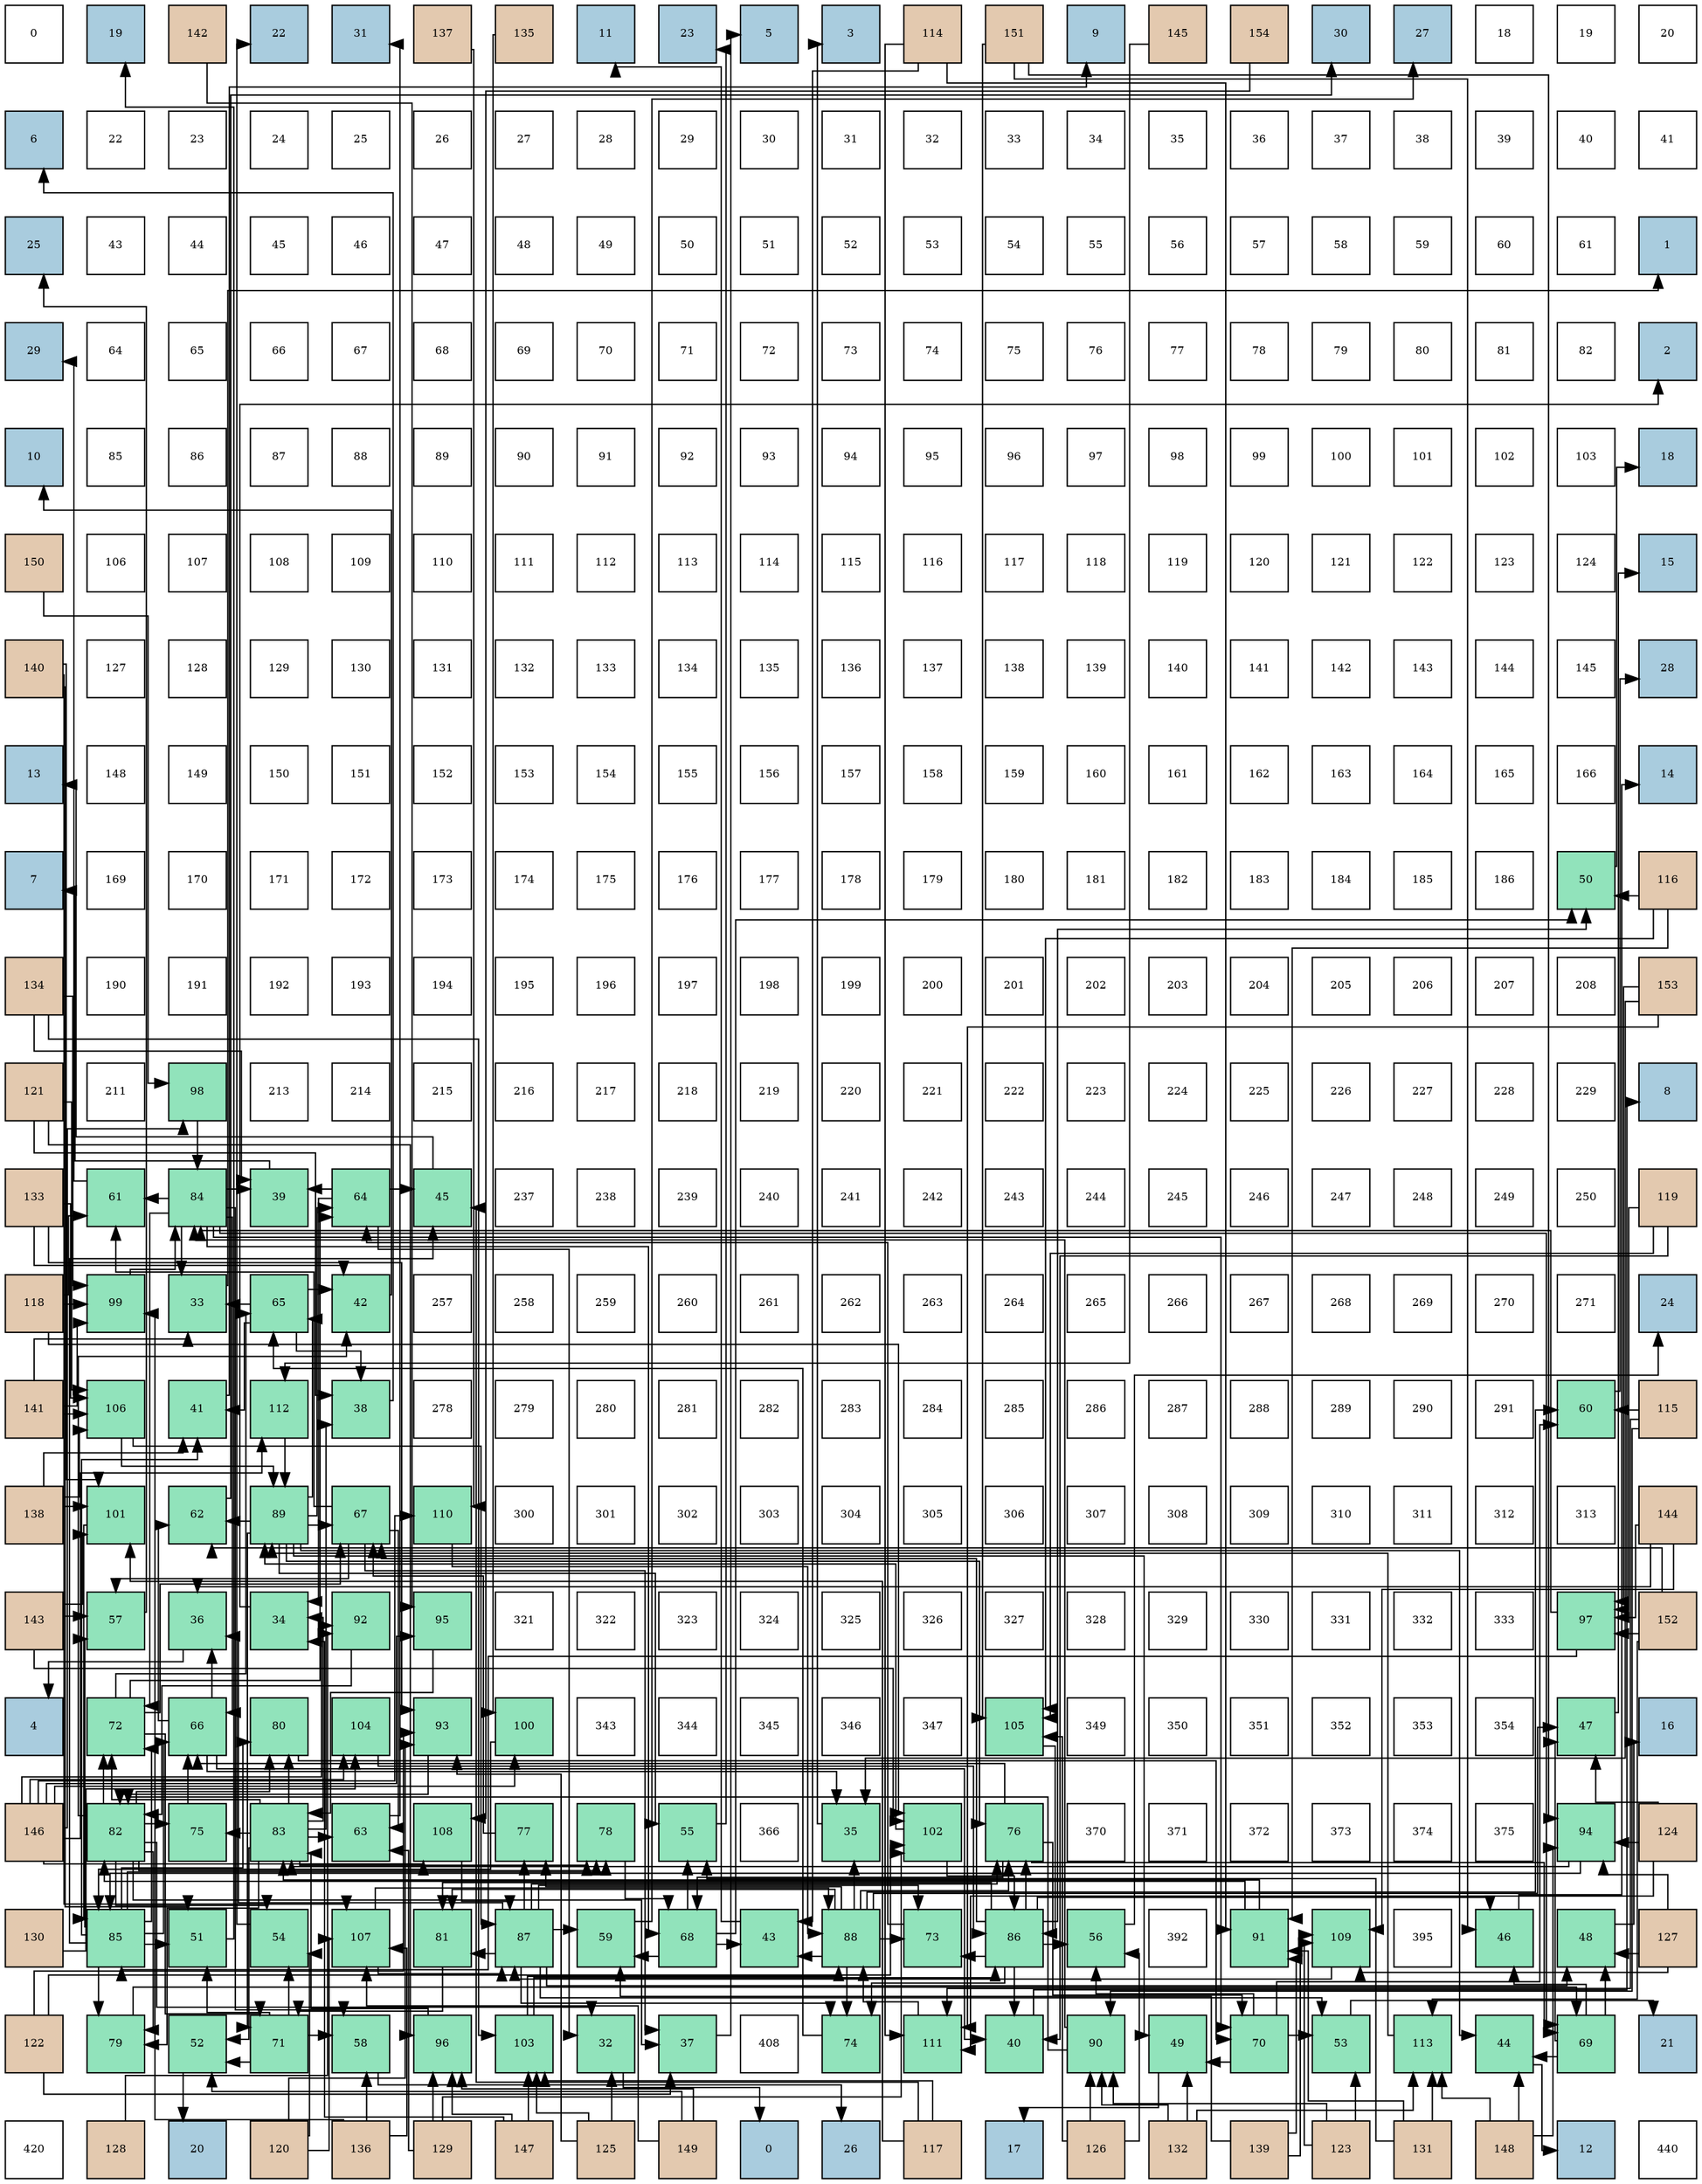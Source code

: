 digraph layout{
 rankdir=TB;
 splines=ortho;
 node [style=filled shape=square fixedsize=true width=0.6];
0[label="0", fontsize=8, fillcolor="#ffffff"];
1[label="19", fontsize=8, fillcolor="#a9ccde"];
2[label="142", fontsize=8, fillcolor="#e3c9af"];
3[label="22", fontsize=8, fillcolor="#a9ccde"];
4[label="31", fontsize=8, fillcolor="#a9ccde"];
5[label="137", fontsize=8, fillcolor="#e3c9af"];
6[label="135", fontsize=8, fillcolor="#e3c9af"];
7[label="11", fontsize=8, fillcolor="#a9ccde"];
8[label="23", fontsize=8, fillcolor="#a9ccde"];
9[label="5", fontsize=8, fillcolor="#a9ccde"];
10[label="3", fontsize=8, fillcolor="#a9ccde"];
11[label="114", fontsize=8, fillcolor="#e3c9af"];
12[label="151", fontsize=8, fillcolor="#e3c9af"];
13[label="9", fontsize=8, fillcolor="#a9ccde"];
14[label="145", fontsize=8, fillcolor="#e3c9af"];
15[label="154", fontsize=8, fillcolor="#e3c9af"];
16[label="30", fontsize=8, fillcolor="#a9ccde"];
17[label="27", fontsize=8, fillcolor="#a9ccde"];
18[label="18", fontsize=8, fillcolor="#ffffff"];
19[label="19", fontsize=8, fillcolor="#ffffff"];
20[label="20", fontsize=8, fillcolor="#ffffff"];
21[label="6", fontsize=8, fillcolor="#a9ccde"];
22[label="22", fontsize=8, fillcolor="#ffffff"];
23[label="23", fontsize=8, fillcolor="#ffffff"];
24[label="24", fontsize=8, fillcolor="#ffffff"];
25[label="25", fontsize=8, fillcolor="#ffffff"];
26[label="26", fontsize=8, fillcolor="#ffffff"];
27[label="27", fontsize=8, fillcolor="#ffffff"];
28[label="28", fontsize=8, fillcolor="#ffffff"];
29[label="29", fontsize=8, fillcolor="#ffffff"];
30[label="30", fontsize=8, fillcolor="#ffffff"];
31[label="31", fontsize=8, fillcolor="#ffffff"];
32[label="32", fontsize=8, fillcolor="#ffffff"];
33[label="33", fontsize=8, fillcolor="#ffffff"];
34[label="34", fontsize=8, fillcolor="#ffffff"];
35[label="35", fontsize=8, fillcolor="#ffffff"];
36[label="36", fontsize=8, fillcolor="#ffffff"];
37[label="37", fontsize=8, fillcolor="#ffffff"];
38[label="38", fontsize=8, fillcolor="#ffffff"];
39[label="39", fontsize=8, fillcolor="#ffffff"];
40[label="40", fontsize=8, fillcolor="#ffffff"];
41[label="41", fontsize=8, fillcolor="#ffffff"];
42[label="25", fontsize=8, fillcolor="#a9ccde"];
43[label="43", fontsize=8, fillcolor="#ffffff"];
44[label="44", fontsize=8, fillcolor="#ffffff"];
45[label="45", fontsize=8, fillcolor="#ffffff"];
46[label="46", fontsize=8, fillcolor="#ffffff"];
47[label="47", fontsize=8, fillcolor="#ffffff"];
48[label="48", fontsize=8, fillcolor="#ffffff"];
49[label="49", fontsize=8, fillcolor="#ffffff"];
50[label="50", fontsize=8, fillcolor="#ffffff"];
51[label="51", fontsize=8, fillcolor="#ffffff"];
52[label="52", fontsize=8, fillcolor="#ffffff"];
53[label="53", fontsize=8, fillcolor="#ffffff"];
54[label="54", fontsize=8, fillcolor="#ffffff"];
55[label="55", fontsize=8, fillcolor="#ffffff"];
56[label="56", fontsize=8, fillcolor="#ffffff"];
57[label="57", fontsize=8, fillcolor="#ffffff"];
58[label="58", fontsize=8, fillcolor="#ffffff"];
59[label="59", fontsize=8, fillcolor="#ffffff"];
60[label="60", fontsize=8, fillcolor="#ffffff"];
61[label="61", fontsize=8, fillcolor="#ffffff"];
62[label="1", fontsize=8, fillcolor="#a9ccde"];
63[label="29", fontsize=8, fillcolor="#a9ccde"];
64[label="64", fontsize=8, fillcolor="#ffffff"];
65[label="65", fontsize=8, fillcolor="#ffffff"];
66[label="66", fontsize=8, fillcolor="#ffffff"];
67[label="67", fontsize=8, fillcolor="#ffffff"];
68[label="68", fontsize=8, fillcolor="#ffffff"];
69[label="69", fontsize=8, fillcolor="#ffffff"];
70[label="70", fontsize=8, fillcolor="#ffffff"];
71[label="71", fontsize=8, fillcolor="#ffffff"];
72[label="72", fontsize=8, fillcolor="#ffffff"];
73[label="73", fontsize=8, fillcolor="#ffffff"];
74[label="74", fontsize=8, fillcolor="#ffffff"];
75[label="75", fontsize=8, fillcolor="#ffffff"];
76[label="76", fontsize=8, fillcolor="#ffffff"];
77[label="77", fontsize=8, fillcolor="#ffffff"];
78[label="78", fontsize=8, fillcolor="#ffffff"];
79[label="79", fontsize=8, fillcolor="#ffffff"];
80[label="80", fontsize=8, fillcolor="#ffffff"];
81[label="81", fontsize=8, fillcolor="#ffffff"];
82[label="82", fontsize=8, fillcolor="#ffffff"];
83[label="2", fontsize=8, fillcolor="#a9ccde"];
84[label="10", fontsize=8, fillcolor="#a9ccde"];
85[label="85", fontsize=8, fillcolor="#ffffff"];
86[label="86", fontsize=8, fillcolor="#ffffff"];
87[label="87", fontsize=8, fillcolor="#ffffff"];
88[label="88", fontsize=8, fillcolor="#ffffff"];
89[label="89", fontsize=8, fillcolor="#ffffff"];
90[label="90", fontsize=8, fillcolor="#ffffff"];
91[label="91", fontsize=8, fillcolor="#ffffff"];
92[label="92", fontsize=8, fillcolor="#ffffff"];
93[label="93", fontsize=8, fillcolor="#ffffff"];
94[label="94", fontsize=8, fillcolor="#ffffff"];
95[label="95", fontsize=8, fillcolor="#ffffff"];
96[label="96", fontsize=8, fillcolor="#ffffff"];
97[label="97", fontsize=8, fillcolor="#ffffff"];
98[label="98", fontsize=8, fillcolor="#ffffff"];
99[label="99", fontsize=8, fillcolor="#ffffff"];
100[label="100", fontsize=8, fillcolor="#ffffff"];
101[label="101", fontsize=8, fillcolor="#ffffff"];
102[label="102", fontsize=8, fillcolor="#ffffff"];
103[label="103", fontsize=8, fillcolor="#ffffff"];
104[label="18", fontsize=8, fillcolor="#a9ccde"];
105[label="150", fontsize=8, fillcolor="#e3c9af"];
106[label="106", fontsize=8, fillcolor="#ffffff"];
107[label="107", fontsize=8, fillcolor="#ffffff"];
108[label="108", fontsize=8, fillcolor="#ffffff"];
109[label="109", fontsize=8, fillcolor="#ffffff"];
110[label="110", fontsize=8, fillcolor="#ffffff"];
111[label="111", fontsize=8, fillcolor="#ffffff"];
112[label="112", fontsize=8, fillcolor="#ffffff"];
113[label="113", fontsize=8, fillcolor="#ffffff"];
114[label="114", fontsize=8, fillcolor="#ffffff"];
115[label="115", fontsize=8, fillcolor="#ffffff"];
116[label="116", fontsize=8, fillcolor="#ffffff"];
117[label="117", fontsize=8, fillcolor="#ffffff"];
118[label="118", fontsize=8, fillcolor="#ffffff"];
119[label="119", fontsize=8, fillcolor="#ffffff"];
120[label="120", fontsize=8, fillcolor="#ffffff"];
121[label="121", fontsize=8, fillcolor="#ffffff"];
122[label="122", fontsize=8, fillcolor="#ffffff"];
123[label="123", fontsize=8, fillcolor="#ffffff"];
124[label="124", fontsize=8, fillcolor="#ffffff"];
125[label="15", fontsize=8, fillcolor="#a9ccde"];
126[label="140", fontsize=8, fillcolor="#e3c9af"];
127[label="127", fontsize=8, fillcolor="#ffffff"];
128[label="128", fontsize=8, fillcolor="#ffffff"];
129[label="129", fontsize=8, fillcolor="#ffffff"];
130[label="130", fontsize=8, fillcolor="#ffffff"];
131[label="131", fontsize=8, fillcolor="#ffffff"];
132[label="132", fontsize=8, fillcolor="#ffffff"];
133[label="133", fontsize=8, fillcolor="#ffffff"];
134[label="134", fontsize=8, fillcolor="#ffffff"];
135[label="135", fontsize=8, fillcolor="#ffffff"];
136[label="136", fontsize=8, fillcolor="#ffffff"];
137[label="137", fontsize=8, fillcolor="#ffffff"];
138[label="138", fontsize=8, fillcolor="#ffffff"];
139[label="139", fontsize=8, fillcolor="#ffffff"];
140[label="140", fontsize=8, fillcolor="#ffffff"];
141[label="141", fontsize=8, fillcolor="#ffffff"];
142[label="142", fontsize=8, fillcolor="#ffffff"];
143[label="143", fontsize=8, fillcolor="#ffffff"];
144[label="144", fontsize=8, fillcolor="#ffffff"];
145[label="145", fontsize=8, fillcolor="#ffffff"];
146[label="28", fontsize=8, fillcolor="#a9ccde"];
147[label="13", fontsize=8, fillcolor="#a9ccde"];
148[label="148", fontsize=8, fillcolor="#ffffff"];
149[label="149", fontsize=8, fillcolor="#ffffff"];
150[label="150", fontsize=8, fillcolor="#ffffff"];
151[label="151", fontsize=8, fillcolor="#ffffff"];
152[label="152", fontsize=8, fillcolor="#ffffff"];
153[label="153", fontsize=8, fillcolor="#ffffff"];
154[label="154", fontsize=8, fillcolor="#ffffff"];
155[label="155", fontsize=8, fillcolor="#ffffff"];
156[label="156", fontsize=8, fillcolor="#ffffff"];
157[label="157", fontsize=8, fillcolor="#ffffff"];
158[label="158", fontsize=8, fillcolor="#ffffff"];
159[label="159", fontsize=8, fillcolor="#ffffff"];
160[label="160", fontsize=8, fillcolor="#ffffff"];
161[label="161", fontsize=8, fillcolor="#ffffff"];
162[label="162", fontsize=8, fillcolor="#ffffff"];
163[label="163", fontsize=8, fillcolor="#ffffff"];
164[label="164", fontsize=8, fillcolor="#ffffff"];
165[label="165", fontsize=8, fillcolor="#ffffff"];
166[label="166", fontsize=8, fillcolor="#ffffff"];
167[label="14", fontsize=8, fillcolor="#a9ccde"];
168[label="7", fontsize=8, fillcolor="#a9ccde"];
169[label="169", fontsize=8, fillcolor="#ffffff"];
170[label="170", fontsize=8, fillcolor="#ffffff"];
171[label="171", fontsize=8, fillcolor="#ffffff"];
172[label="172", fontsize=8, fillcolor="#ffffff"];
173[label="173", fontsize=8, fillcolor="#ffffff"];
174[label="174", fontsize=8, fillcolor="#ffffff"];
175[label="175", fontsize=8, fillcolor="#ffffff"];
176[label="176", fontsize=8, fillcolor="#ffffff"];
177[label="177", fontsize=8, fillcolor="#ffffff"];
178[label="178", fontsize=8, fillcolor="#ffffff"];
179[label="179", fontsize=8, fillcolor="#ffffff"];
180[label="180", fontsize=8, fillcolor="#ffffff"];
181[label="181", fontsize=8, fillcolor="#ffffff"];
182[label="182", fontsize=8, fillcolor="#ffffff"];
183[label="183", fontsize=8, fillcolor="#ffffff"];
184[label="184", fontsize=8, fillcolor="#ffffff"];
185[label="185", fontsize=8, fillcolor="#ffffff"];
186[label="186", fontsize=8, fillcolor="#ffffff"];
187[label="50", fontsize=8, fillcolor="#91e3bb"];
188[label="116", fontsize=8, fillcolor="#e3c9af"];
189[label="134", fontsize=8, fillcolor="#e3c9af"];
190[label="190", fontsize=8, fillcolor="#ffffff"];
191[label="191", fontsize=8, fillcolor="#ffffff"];
192[label="192", fontsize=8, fillcolor="#ffffff"];
193[label="193", fontsize=8, fillcolor="#ffffff"];
194[label="194", fontsize=8, fillcolor="#ffffff"];
195[label="195", fontsize=8, fillcolor="#ffffff"];
196[label="196", fontsize=8, fillcolor="#ffffff"];
197[label="197", fontsize=8, fillcolor="#ffffff"];
198[label="198", fontsize=8, fillcolor="#ffffff"];
199[label="199", fontsize=8, fillcolor="#ffffff"];
200[label="200", fontsize=8, fillcolor="#ffffff"];
201[label="201", fontsize=8, fillcolor="#ffffff"];
202[label="202", fontsize=8, fillcolor="#ffffff"];
203[label="203", fontsize=8, fillcolor="#ffffff"];
204[label="204", fontsize=8, fillcolor="#ffffff"];
205[label="205", fontsize=8, fillcolor="#ffffff"];
206[label="206", fontsize=8, fillcolor="#ffffff"];
207[label="207", fontsize=8, fillcolor="#ffffff"];
208[label="208", fontsize=8, fillcolor="#ffffff"];
209[label="153", fontsize=8, fillcolor="#e3c9af"];
210[label="121", fontsize=8, fillcolor="#e3c9af"];
211[label="211", fontsize=8, fillcolor="#ffffff"];
212[label="98", fontsize=8, fillcolor="#91e3bb"];
213[label="213", fontsize=8, fillcolor="#ffffff"];
214[label="214", fontsize=8, fillcolor="#ffffff"];
215[label="215", fontsize=8, fillcolor="#ffffff"];
216[label="216", fontsize=8, fillcolor="#ffffff"];
217[label="217", fontsize=8, fillcolor="#ffffff"];
218[label="218", fontsize=8, fillcolor="#ffffff"];
219[label="219", fontsize=8, fillcolor="#ffffff"];
220[label="220", fontsize=8, fillcolor="#ffffff"];
221[label="221", fontsize=8, fillcolor="#ffffff"];
222[label="222", fontsize=8, fillcolor="#ffffff"];
223[label="223", fontsize=8, fillcolor="#ffffff"];
224[label="224", fontsize=8, fillcolor="#ffffff"];
225[label="225", fontsize=8, fillcolor="#ffffff"];
226[label="226", fontsize=8, fillcolor="#ffffff"];
227[label="227", fontsize=8, fillcolor="#ffffff"];
228[label="228", fontsize=8, fillcolor="#ffffff"];
229[label="229", fontsize=8, fillcolor="#ffffff"];
230[label="8", fontsize=8, fillcolor="#a9ccde"];
231[label="133", fontsize=8, fillcolor="#e3c9af"];
232[label="61", fontsize=8, fillcolor="#91e3bb"];
233[label="84", fontsize=8, fillcolor="#91e3bb"];
234[label="39", fontsize=8, fillcolor="#91e3bb"];
235[label="64", fontsize=8, fillcolor="#91e3bb"];
236[label="45", fontsize=8, fillcolor="#91e3bb"];
237[label="237", fontsize=8, fillcolor="#ffffff"];
238[label="238", fontsize=8, fillcolor="#ffffff"];
239[label="239", fontsize=8, fillcolor="#ffffff"];
240[label="240", fontsize=8, fillcolor="#ffffff"];
241[label="241", fontsize=8, fillcolor="#ffffff"];
242[label="242", fontsize=8, fillcolor="#ffffff"];
243[label="243", fontsize=8, fillcolor="#ffffff"];
244[label="244", fontsize=8, fillcolor="#ffffff"];
245[label="245", fontsize=8, fillcolor="#ffffff"];
246[label="246", fontsize=8, fillcolor="#ffffff"];
247[label="247", fontsize=8, fillcolor="#ffffff"];
248[label="248", fontsize=8, fillcolor="#ffffff"];
249[label="249", fontsize=8, fillcolor="#ffffff"];
250[label="250", fontsize=8, fillcolor="#ffffff"];
251[label="119", fontsize=8, fillcolor="#e3c9af"];
252[label="118", fontsize=8, fillcolor="#e3c9af"];
253[label="99", fontsize=8, fillcolor="#91e3bb"];
254[label="33", fontsize=8, fillcolor="#91e3bb"];
255[label="65", fontsize=8, fillcolor="#91e3bb"];
256[label="42", fontsize=8, fillcolor="#91e3bb"];
257[label="257", fontsize=8, fillcolor="#ffffff"];
258[label="258", fontsize=8, fillcolor="#ffffff"];
259[label="259", fontsize=8, fillcolor="#ffffff"];
260[label="260", fontsize=8, fillcolor="#ffffff"];
261[label="261", fontsize=8, fillcolor="#ffffff"];
262[label="262", fontsize=8, fillcolor="#ffffff"];
263[label="263", fontsize=8, fillcolor="#ffffff"];
264[label="264", fontsize=8, fillcolor="#ffffff"];
265[label="265", fontsize=8, fillcolor="#ffffff"];
266[label="266", fontsize=8, fillcolor="#ffffff"];
267[label="267", fontsize=8, fillcolor="#ffffff"];
268[label="268", fontsize=8, fillcolor="#ffffff"];
269[label="269", fontsize=8, fillcolor="#ffffff"];
270[label="270", fontsize=8, fillcolor="#ffffff"];
271[label="271", fontsize=8, fillcolor="#ffffff"];
272[label="24", fontsize=8, fillcolor="#a9ccde"];
273[label="141", fontsize=8, fillcolor="#e3c9af"];
274[label="106", fontsize=8, fillcolor="#91e3bb"];
275[label="41", fontsize=8, fillcolor="#91e3bb"];
276[label="112", fontsize=8, fillcolor="#91e3bb"];
277[label="38", fontsize=8, fillcolor="#91e3bb"];
278[label="278", fontsize=8, fillcolor="#ffffff"];
279[label="279", fontsize=8, fillcolor="#ffffff"];
280[label="280", fontsize=8, fillcolor="#ffffff"];
281[label="281", fontsize=8, fillcolor="#ffffff"];
282[label="282", fontsize=8, fillcolor="#ffffff"];
283[label="283", fontsize=8, fillcolor="#ffffff"];
284[label="284", fontsize=8, fillcolor="#ffffff"];
285[label="285", fontsize=8, fillcolor="#ffffff"];
286[label="286", fontsize=8, fillcolor="#ffffff"];
287[label="287", fontsize=8, fillcolor="#ffffff"];
288[label="288", fontsize=8, fillcolor="#ffffff"];
289[label="289", fontsize=8, fillcolor="#ffffff"];
290[label="290", fontsize=8, fillcolor="#ffffff"];
291[label="291", fontsize=8, fillcolor="#ffffff"];
292[label="60", fontsize=8, fillcolor="#91e3bb"];
293[label="115", fontsize=8, fillcolor="#e3c9af"];
294[label="138", fontsize=8, fillcolor="#e3c9af"];
295[label="101", fontsize=8, fillcolor="#91e3bb"];
296[label="62", fontsize=8, fillcolor="#91e3bb"];
297[label="89", fontsize=8, fillcolor="#91e3bb"];
298[label="67", fontsize=8, fillcolor="#91e3bb"];
299[label="110", fontsize=8, fillcolor="#91e3bb"];
300[label="300", fontsize=8, fillcolor="#ffffff"];
301[label="301", fontsize=8, fillcolor="#ffffff"];
302[label="302", fontsize=8, fillcolor="#ffffff"];
303[label="303", fontsize=8, fillcolor="#ffffff"];
304[label="304", fontsize=8, fillcolor="#ffffff"];
305[label="305", fontsize=8, fillcolor="#ffffff"];
306[label="306", fontsize=8, fillcolor="#ffffff"];
307[label="307", fontsize=8, fillcolor="#ffffff"];
308[label="308", fontsize=8, fillcolor="#ffffff"];
309[label="309", fontsize=8, fillcolor="#ffffff"];
310[label="310", fontsize=8, fillcolor="#ffffff"];
311[label="311", fontsize=8, fillcolor="#ffffff"];
312[label="312", fontsize=8, fillcolor="#ffffff"];
313[label="313", fontsize=8, fillcolor="#ffffff"];
314[label="144", fontsize=8, fillcolor="#e3c9af"];
315[label="143", fontsize=8, fillcolor="#e3c9af"];
316[label="57", fontsize=8, fillcolor="#91e3bb"];
317[label="36", fontsize=8, fillcolor="#91e3bb"];
318[label="34", fontsize=8, fillcolor="#91e3bb"];
319[label="92", fontsize=8, fillcolor="#91e3bb"];
320[label="95", fontsize=8, fillcolor="#91e3bb"];
321[label="321", fontsize=8, fillcolor="#ffffff"];
322[label="322", fontsize=8, fillcolor="#ffffff"];
323[label="323", fontsize=8, fillcolor="#ffffff"];
324[label="324", fontsize=8, fillcolor="#ffffff"];
325[label="325", fontsize=8, fillcolor="#ffffff"];
326[label="326", fontsize=8, fillcolor="#ffffff"];
327[label="327", fontsize=8, fillcolor="#ffffff"];
328[label="328", fontsize=8, fillcolor="#ffffff"];
329[label="329", fontsize=8, fillcolor="#ffffff"];
330[label="330", fontsize=8, fillcolor="#ffffff"];
331[label="331", fontsize=8, fillcolor="#ffffff"];
332[label="332", fontsize=8, fillcolor="#ffffff"];
333[label="333", fontsize=8, fillcolor="#ffffff"];
334[label="97", fontsize=8, fillcolor="#91e3bb"];
335[label="152", fontsize=8, fillcolor="#e3c9af"];
336[label="4", fontsize=8, fillcolor="#a9ccde"];
337[label="72", fontsize=8, fillcolor="#91e3bb"];
338[label="66", fontsize=8, fillcolor="#91e3bb"];
339[label="80", fontsize=8, fillcolor="#91e3bb"];
340[label="104", fontsize=8, fillcolor="#91e3bb"];
341[label="93", fontsize=8, fillcolor="#91e3bb"];
342[label="100", fontsize=8, fillcolor="#91e3bb"];
343[label="343", fontsize=8, fillcolor="#ffffff"];
344[label="344", fontsize=8, fillcolor="#ffffff"];
345[label="345", fontsize=8, fillcolor="#ffffff"];
346[label="346", fontsize=8, fillcolor="#ffffff"];
347[label="347", fontsize=8, fillcolor="#ffffff"];
348[label="105", fontsize=8, fillcolor="#91e3bb"];
349[label="349", fontsize=8, fillcolor="#ffffff"];
350[label="350", fontsize=8, fillcolor="#ffffff"];
351[label="351", fontsize=8, fillcolor="#ffffff"];
352[label="352", fontsize=8, fillcolor="#ffffff"];
353[label="353", fontsize=8, fillcolor="#ffffff"];
354[label="354", fontsize=8, fillcolor="#ffffff"];
355[label="47", fontsize=8, fillcolor="#91e3bb"];
356[label="16", fontsize=8, fillcolor="#a9ccde"];
357[label="146", fontsize=8, fillcolor="#e3c9af"];
358[label="82", fontsize=8, fillcolor="#91e3bb"];
359[label="75", fontsize=8, fillcolor="#91e3bb"];
360[label="83", fontsize=8, fillcolor="#91e3bb"];
361[label="63", fontsize=8, fillcolor="#91e3bb"];
362[label="108", fontsize=8, fillcolor="#91e3bb"];
363[label="77", fontsize=8, fillcolor="#91e3bb"];
364[label="78", fontsize=8, fillcolor="#91e3bb"];
365[label="55", fontsize=8, fillcolor="#91e3bb"];
366[label="366", fontsize=8, fillcolor="#ffffff"];
367[label="35", fontsize=8, fillcolor="#91e3bb"];
368[label="102", fontsize=8, fillcolor="#91e3bb"];
369[label="76", fontsize=8, fillcolor="#91e3bb"];
370[label="370", fontsize=8, fillcolor="#ffffff"];
371[label="371", fontsize=8, fillcolor="#ffffff"];
372[label="372", fontsize=8, fillcolor="#ffffff"];
373[label="373", fontsize=8, fillcolor="#ffffff"];
374[label="374", fontsize=8, fillcolor="#ffffff"];
375[label="375", fontsize=8, fillcolor="#ffffff"];
376[label="94", fontsize=8, fillcolor="#91e3bb"];
377[label="124", fontsize=8, fillcolor="#e3c9af"];
378[label="130", fontsize=8, fillcolor="#e3c9af"];
379[label="85", fontsize=8, fillcolor="#91e3bb"];
380[label="51", fontsize=8, fillcolor="#91e3bb"];
381[label="54", fontsize=8, fillcolor="#91e3bb"];
382[label="107", fontsize=8, fillcolor="#91e3bb"];
383[label="81", fontsize=8, fillcolor="#91e3bb"];
384[label="87", fontsize=8, fillcolor="#91e3bb"];
385[label="59", fontsize=8, fillcolor="#91e3bb"];
386[label="68", fontsize=8, fillcolor="#91e3bb"];
387[label="43", fontsize=8, fillcolor="#91e3bb"];
388[label="88", fontsize=8, fillcolor="#91e3bb"];
389[label="73", fontsize=8, fillcolor="#91e3bb"];
390[label="86", fontsize=8, fillcolor="#91e3bb"];
391[label="56", fontsize=8, fillcolor="#91e3bb"];
392[label="392", fontsize=8, fillcolor="#ffffff"];
393[label="91", fontsize=8, fillcolor="#91e3bb"];
394[label="109", fontsize=8, fillcolor="#91e3bb"];
395[label="395", fontsize=8, fillcolor="#ffffff"];
396[label="46", fontsize=8, fillcolor="#91e3bb"];
397[label="48", fontsize=8, fillcolor="#91e3bb"];
398[label="127", fontsize=8, fillcolor="#e3c9af"];
399[label="122", fontsize=8, fillcolor="#e3c9af"];
400[label="79", fontsize=8, fillcolor="#91e3bb"];
401[label="52", fontsize=8, fillcolor="#91e3bb"];
402[label="71", fontsize=8, fillcolor="#91e3bb"];
403[label="58", fontsize=8, fillcolor="#91e3bb"];
404[label="96", fontsize=8, fillcolor="#91e3bb"];
405[label="103", fontsize=8, fillcolor="#91e3bb"];
406[label="32", fontsize=8, fillcolor="#91e3bb"];
407[label="37", fontsize=8, fillcolor="#91e3bb"];
408[label="408", fontsize=8, fillcolor="#ffffff"];
409[label="74", fontsize=8, fillcolor="#91e3bb"];
410[label="111", fontsize=8, fillcolor="#91e3bb"];
411[label="40", fontsize=8, fillcolor="#91e3bb"];
412[label="90", fontsize=8, fillcolor="#91e3bb"];
413[label="49", fontsize=8, fillcolor="#91e3bb"];
414[label="70", fontsize=8, fillcolor="#91e3bb"];
415[label="53", fontsize=8, fillcolor="#91e3bb"];
416[label="113", fontsize=8, fillcolor="#91e3bb"];
417[label="44", fontsize=8, fillcolor="#91e3bb"];
418[label="69", fontsize=8, fillcolor="#91e3bb"];
419[label="21", fontsize=8, fillcolor="#a9ccde"];
420[label="420", fontsize=8, fillcolor="#ffffff"];
421[label="128", fontsize=8, fillcolor="#e3c9af"];
422[label="20", fontsize=8, fillcolor="#a9ccde"];
423[label="120", fontsize=8, fillcolor="#e3c9af"];
424[label="136", fontsize=8, fillcolor="#e3c9af"];
425[label="129", fontsize=8, fillcolor="#e3c9af"];
426[label="147", fontsize=8, fillcolor="#e3c9af"];
427[label="125", fontsize=8, fillcolor="#e3c9af"];
428[label="149", fontsize=8, fillcolor="#e3c9af"];
429[label="0", fontsize=8, fillcolor="#a9ccde"];
430[label="26", fontsize=8, fillcolor="#a9ccde"];
431[label="117", fontsize=8, fillcolor="#e3c9af"];
432[label="17", fontsize=8, fillcolor="#a9ccde"];
433[label="126", fontsize=8, fillcolor="#e3c9af"];
434[label="132", fontsize=8, fillcolor="#e3c9af"];
435[label="139", fontsize=8, fillcolor="#e3c9af"];
436[label="123", fontsize=8, fillcolor="#e3c9af"];
437[label="131", fontsize=8, fillcolor="#e3c9af"];
438[label="148", fontsize=8, fillcolor="#e3c9af"];
439[label="12", fontsize=8, fillcolor="#a9ccde"];
440[label="440", fontsize=8, fillcolor="#ffffff"];
edge [constraint=false, style=vis];406 -> 429;
254 -> 62;
318 -> 83;
367 -> 10;
317 -> 336;
407 -> 9;
277 -> 21;
234 -> 168;
411 -> 230;
275 -> 13;
256 -> 84;
387 -> 7;
417 -> 439;
236 -> 147;
396 -> 167;
355 -> 125;
397 -> 356;
413 -> 432;
187 -> 104;
380 -> 1;
401 -> 422;
415 -> 419;
381 -> 3;
365 -> 8;
391 -> 272;
316 -> 42;
403 -> 430;
385 -> 17;
292 -> 146;
232 -> 63;
296 -> 16;
361 -> 4;
235 -> 406;
235 -> 318;
235 -> 234;
235 -> 236;
255 -> 254;
255 -> 277;
255 -> 275;
255 -> 256;
338 -> 367;
338 -> 317;
338 -> 411;
338 -> 296;
298 -> 407;
298 -> 316;
298 -> 232;
298 -> 361;
386 -> 387;
386 -> 187;
386 -> 365;
386 -> 385;
418 -> 417;
418 -> 396;
418 -> 355;
418 -> 397;
414 -> 413;
414 -> 415;
414 -> 391;
414 -> 292;
402 -> 380;
402 -> 401;
402 -> 381;
402 -> 403;
337 -> 235;
337 -> 255;
337 -> 298;
337 -> 402;
389 -> 235;
409 -> 255;
359 -> 338;
369 -> 338;
369 -> 386;
369 -> 418;
369 -> 414;
363 -> 298;
364 -> 386;
400 -> 418;
339 -> 414;
383 -> 402;
358 -> 406;
358 -> 407;
358 -> 256;
358 -> 381;
358 -> 337;
358 -> 359;
358 -> 364;
358 -> 400;
358 -> 339;
360 -> 318;
360 -> 277;
360 -> 401;
360 -> 361;
360 -> 337;
360 -> 359;
360 -> 364;
360 -> 400;
360 -> 339;
233 -> 254;
233 -> 234;
233 -> 403;
233 -> 232;
233 -> 338;
233 -> 386;
233 -> 418;
233 -> 414;
233 -> 337;
379 -> 275;
379 -> 236;
379 -> 380;
379 -> 316;
379 -> 338;
379 -> 337;
379 -> 364;
379 -> 400;
379 -> 339;
390 -> 411;
390 -> 396;
390 -> 187;
390 -> 391;
390 -> 298;
390 -> 389;
390 -> 409;
390 -> 369;
390 -> 383;
384 -> 317;
384 -> 397;
384 -> 415;
384 -> 385;
384 -> 389;
384 -> 409;
384 -> 369;
384 -> 363;
384 -> 383;
388 -> 367;
388 -> 387;
388 -> 355;
388 -> 292;
388 -> 389;
388 -> 409;
388 -> 369;
388 -> 363;
388 -> 383;
297 -> 417;
297 -> 413;
297 -> 365;
297 -> 296;
297 -> 235;
297 -> 255;
297 -> 298;
297 -> 402;
297 -> 369;
412 -> 358;
412 -> 233;
393 -> 358;
393 -> 360;
319 -> 358;
341 -> 358;
376 -> 360;
376 -> 379;
320 -> 360;
404 -> 360;
334 -> 233;
334 -> 379;
212 -> 233;
253 -> 233;
342 -> 379;
295 -> 379;
368 -> 390;
368 -> 297;
405 -> 390;
405 -> 388;
340 -> 390;
348 -> 390;
274 -> 384;
274 -> 297;
382 -> 384;
382 -> 388;
362 -> 384;
394 -> 384;
299 -> 388;
410 -> 388;
276 -> 297;
416 -> 297;
11 -> 387;
11 -> 393;
11 -> 410;
293 -> 292;
293 -> 412;
293 -> 410;
188 -> 187;
188 -> 393;
188 -> 348;
431 -> 236;
431 -> 295;
431 -> 405;
252 -> 232;
252 -> 253;
252 -> 368;
251 -> 411;
251 -> 334;
251 -> 348;
423 -> 381;
423 -> 341;
423 -> 382;
210 -> 277;
210 -> 404;
210 -> 274;
399 -> 407;
399 -> 341;
399 -> 368;
436 -> 415;
436 -> 412;
436 -> 394;
377 -> 355;
377 -> 376;
377 -> 410;
427 -> 406;
427 -> 341;
427 -> 405;
433 -> 391;
433 -> 412;
433 -> 348;
398 -> 397;
398 -> 376;
398 -> 394;
421 -> 319;
425 -> 361;
425 -> 404;
425 -> 368;
378 -> 340;
437 -> 365;
437 -> 393;
437 -> 416;
434 -> 413;
434 -> 412;
434 -> 416;
231 -> 256;
231 -> 341;
231 -> 274;
189 -> 234;
189 -> 253;
189 -> 405;
6 -> 342;
424 -> 403;
424 -> 253;
424 -> 382;
5 -> 299;
294 -> 275;
294 -> 295;
294 -> 274;
435 -> 385;
435 -> 393;
435 -> 394;
126 -> 380;
126 -> 295;
126 -> 382;
273 -> 254;
273 -> 253;
273 -> 274;
2 -> 320;
315 -> 316;
315 -> 295;
315 -> 368;
314 -> 317;
314 -> 334;
314 -> 394;
14 -> 276;
357 -> 319;
357 -> 320;
357 -> 212;
357 -> 342;
357 -> 340;
357 -> 362;
357 -> 299;
357 -> 276;
426 -> 318;
426 -> 404;
426 -> 405;
438 -> 417;
438 -> 376;
438 -> 416;
428 -> 401;
428 -> 404;
428 -> 382;
105 -> 212;
12 -> 396;
12 -> 376;
12 -> 348;
335 -> 296;
335 -> 334;
335 -> 416;
209 -> 367;
209 -> 334;
209 -> 410;
15 -> 362;
edge [constraint=true, style=invis];
0 -> 21 -> 42 -> 63 -> 84 -> 105 -> 126 -> 147 -> 168 -> 189 -> 210 -> 231 -> 252 -> 273 -> 294 -> 315 -> 336 -> 357 -> 378 -> 399 -> 420;
1 -> 22 -> 43 -> 64 -> 85 -> 106 -> 127 -> 148 -> 169 -> 190 -> 211 -> 232 -> 253 -> 274 -> 295 -> 316 -> 337 -> 358 -> 379 -> 400 -> 421;
2 -> 23 -> 44 -> 65 -> 86 -> 107 -> 128 -> 149 -> 170 -> 191 -> 212 -> 233 -> 254 -> 275 -> 296 -> 317 -> 338 -> 359 -> 380 -> 401 -> 422;
3 -> 24 -> 45 -> 66 -> 87 -> 108 -> 129 -> 150 -> 171 -> 192 -> 213 -> 234 -> 255 -> 276 -> 297 -> 318 -> 339 -> 360 -> 381 -> 402 -> 423;
4 -> 25 -> 46 -> 67 -> 88 -> 109 -> 130 -> 151 -> 172 -> 193 -> 214 -> 235 -> 256 -> 277 -> 298 -> 319 -> 340 -> 361 -> 382 -> 403 -> 424;
5 -> 26 -> 47 -> 68 -> 89 -> 110 -> 131 -> 152 -> 173 -> 194 -> 215 -> 236 -> 257 -> 278 -> 299 -> 320 -> 341 -> 362 -> 383 -> 404 -> 425;
6 -> 27 -> 48 -> 69 -> 90 -> 111 -> 132 -> 153 -> 174 -> 195 -> 216 -> 237 -> 258 -> 279 -> 300 -> 321 -> 342 -> 363 -> 384 -> 405 -> 426;
7 -> 28 -> 49 -> 70 -> 91 -> 112 -> 133 -> 154 -> 175 -> 196 -> 217 -> 238 -> 259 -> 280 -> 301 -> 322 -> 343 -> 364 -> 385 -> 406 -> 427;
8 -> 29 -> 50 -> 71 -> 92 -> 113 -> 134 -> 155 -> 176 -> 197 -> 218 -> 239 -> 260 -> 281 -> 302 -> 323 -> 344 -> 365 -> 386 -> 407 -> 428;
9 -> 30 -> 51 -> 72 -> 93 -> 114 -> 135 -> 156 -> 177 -> 198 -> 219 -> 240 -> 261 -> 282 -> 303 -> 324 -> 345 -> 366 -> 387 -> 408 -> 429;
10 -> 31 -> 52 -> 73 -> 94 -> 115 -> 136 -> 157 -> 178 -> 199 -> 220 -> 241 -> 262 -> 283 -> 304 -> 325 -> 346 -> 367 -> 388 -> 409 -> 430;
11 -> 32 -> 53 -> 74 -> 95 -> 116 -> 137 -> 158 -> 179 -> 200 -> 221 -> 242 -> 263 -> 284 -> 305 -> 326 -> 347 -> 368 -> 389 -> 410 -> 431;
12 -> 33 -> 54 -> 75 -> 96 -> 117 -> 138 -> 159 -> 180 -> 201 -> 222 -> 243 -> 264 -> 285 -> 306 -> 327 -> 348 -> 369 -> 390 -> 411 -> 432;
13 -> 34 -> 55 -> 76 -> 97 -> 118 -> 139 -> 160 -> 181 -> 202 -> 223 -> 244 -> 265 -> 286 -> 307 -> 328 -> 349 -> 370 -> 391 -> 412 -> 433;
14 -> 35 -> 56 -> 77 -> 98 -> 119 -> 140 -> 161 -> 182 -> 203 -> 224 -> 245 -> 266 -> 287 -> 308 -> 329 -> 350 -> 371 -> 392 -> 413 -> 434;
15 -> 36 -> 57 -> 78 -> 99 -> 120 -> 141 -> 162 -> 183 -> 204 -> 225 -> 246 -> 267 -> 288 -> 309 -> 330 -> 351 -> 372 -> 393 -> 414 -> 435;
16 -> 37 -> 58 -> 79 -> 100 -> 121 -> 142 -> 163 -> 184 -> 205 -> 226 -> 247 -> 268 -> 289 -> 310 -> 331 -> 352 -> 373 -> 394 -> 415 -> 436;
17 -> 38 -> 59 -> 80 -> 101 -> 122 -> 143 -> 164 -> 185 -> 206 -> 227 -> 248 -> 269 -> 290 -> 311 -> 332 -> 353 -> 374 -> 395 -> 416 -> 437;
18 -> 39 -> 60 -> 81 -> 102 -> 123 -> 144 -> 165 -> 186 -> 207 -> 228 -> 249 -> 270 -> 291 -> 312 -> 333 -> 354 -> 375 -> 396 -> 417 -> 438;
19 -> 40 -> 61 -> 82 -> 103 -> 124 -> 145 -> 166 -> 187 -> 208 -> 229 -> 250 -> 271 -> 292 -> 313 -> 334 -> 355 -> 376 -> 397 -> 418 -> 439;
20 -> 41 -> 62 -> 83 -> 104 -> 125 -> 146 -> 167 -> 188 -> 209 -> 230 -> 251 -> 272 -> 293 -> 314 -> 335 -> 356 -> 377 -> 398 -> 419 -> 440;
rank = same {0 -> 1 -> 2 -> 3 -> 4 -> 5 -> 6 -> 7 -> 8 -> 9 -> 10 -> 11 -> 12 -> 13 -> 14 -> 15 -> 16 -> 17 -> 18 -> 19 -> 20};
rank = same {21 -> 22 -> 23 -> 24 -> 25 -> 26 -> 27 -> 28 -> 29 -> 30 -> 31 -> 32 -> 33 -> 34 -> 35 -> 36 -> 37 -> 38 -> 39 -> 40 -> 41};
rank = same {42 -> 43 -> 44 -> 45 -> 46 -> 47 -> 48 -> 49 -> 50 -> 51 -> 52 -> 53 -> 54 -> 55 -> 56 -> 57 -> 58 -> 59 -> 60 -> 61 -> 62};
rank = same {63 -> 64 -> 65 -> 66 -> 67 -> 68 -> 69 -> 70 -> 71 -> 72 -> 73 -> 74 -> 75 -> 76 -> 77 -> 78 -> 79 -> 80 -> 81 -> 82 -> 83};
rank = same {84 -> 85 -> 86 -> 87 -> 88 -> 89 -> 90 -> 91 -> 92 -> 93 -> 94 -> 95 -> 96 -> 97 -> 98 -> 99 -> 100 -> 101 -> 102 -> 103 -> 104};
rank = same {105 -> 106 -> 107 -> 108 -> 109 -> 110 -> 111 -> 112 -> 113 -> 114 -> 115 -> 116 -> 117 -> 118 -> 119 -> 120 -> 121 -> 122 -> 123 -> 124 -> 125};
rank = same {126 -> 127 -> 128 -> 129 -> 130 -> 131 -> 132 -> 133 -> 134 -> 135 -> 136 -> 137 -> 138 -> 139 -> 140 -> 141 -> 142 -> 143 -> 144 -> 145 -> 146};
rank = same {147 -> 148 -> 149 -> 150 -> 151 -> 152 -> 153 -> 154 -> 155 -> 156 -> 157 -> 158 -> 159 -> 160 -> 161 -> 162 -> 163 -> 164 -> 165 -> 166 -> 167};
rank = same {168 -> 169 -> 170 -> 171 -> 172 -> 173 -> 174 -> 175 -> 176 -> 177 -> 178 -> 179 -> 180 -> 181 -> 182 -> 183 -> 184 -> 185 -> 186 -> 187 -> 188};
rank = same {189 -> 190 -> 191 -> 192 -> 193 -> 194 -> 195 -> 196 -> 197 -> 198 -> 199 -> 200 -> 201 -> 202 -> 203 -> 204 -> 205 -> 206 -> 207 -> 208 -> 209};
rank = same {210 -> 211 -> 212 -> 213 -> 214 -> 215 -> 216 -> 217 -> 218 -> 219 -> 220 -> 221 -> 222 -> 223 -> 224 -> 225 -> 226 -> 227 -> 228 -> 229 -> 230};
rank = same {231 -> 232 -> 233 -> 234 -> 235 -> 236 -> 237 -> 238 -> 239 -> 240 -> 241 -> 242 -> 243 -> 244 -> 245 -> 246 -> 247 -> 248 -> 249 -> 250 -> 251};
rank = same {252 -> 253 -> 254 -> 255 -> 256 -> 257 -> 258 -> 259 -> 260 -> 261 -> 262 -> 263 -> 264 -> 265 -> 266 -> 267 -> 268 -> 269 -> 270 -> 271 -> 272};
rank = same {273 -> 274 -> 275 -> 276 -> 277 -> 278 -> 279 -> 280 -> 281 -> 282 -> 283 -> 284 -> 285 -> 286 -> 287 -> 288 -> 289 -> 290 -> 291 -> 292 -> 293};
rank = same {294 -> 295 -> 296 -> 297 -> 298 -> 299 -> 300 -> 301 -> 302 -> 303 -> 304 -> 305 -> 306 -> 307 -> 308 -> 309 -> 310 -> 311 -> 312 -> 313 -> 314};
rank = same {315 -> 316 -> 317 -> 318 -> 319 -> 320 -> 321 -> 322 -> 323 -> 324 -> 325 -> 326 -> 327 -> 328 -> 329 -> 330 -> 331 -> 332 -> 333 -> 334 -> 335};
rank = same {336 -> 337 -> 338 -> 339 -> 340 -> 341 -> 342 -> 343 -> 344 -> 345 -> 346 -> 347 -> 348 -> 349 -> 350 -> 351 -> 352 -> 353 -> 354 -> 355 -> 356};
rank = same {357 -> 358 -> 359 -> 360 -> 361 -> 362 -> 363 -> 364 -> 365 -> 366 -> 367 -> 368 -> 369 -> 370 -> 371 -> 372 -> 373 -> 374 -> 375 -> 376 -> 377};
rank = same {378 -> 379 -> 380 -> 381 -> 382 -> 383 -> 384 -> 385 -> 386 -> 387 -> 388 -> 389 -> 390 -> 391 -> 392 -> 393 -> 394 -> 395 -> 396 -> 397 -> 398};
rank = same {399 -> 400 -> 401 -> 402 -> 403 -> 404 -> 405 -> 406 -> 407 -> 408 -> 409 -> 410 -> 411 -> 412 -> 413 -> 414 -> 415 -> 416 -> 417 -> 418 -> 419};
rank = same {420 -> 421 -> 422 -> 423 -> 424 -> 425 -> 426 -> 427 -> 428 -> 429 -> 430 -> 431 -> 432 -> 433 -> 434 -> 435 -> 436 -> 437 -> 438 -> 439 -> 440};
}